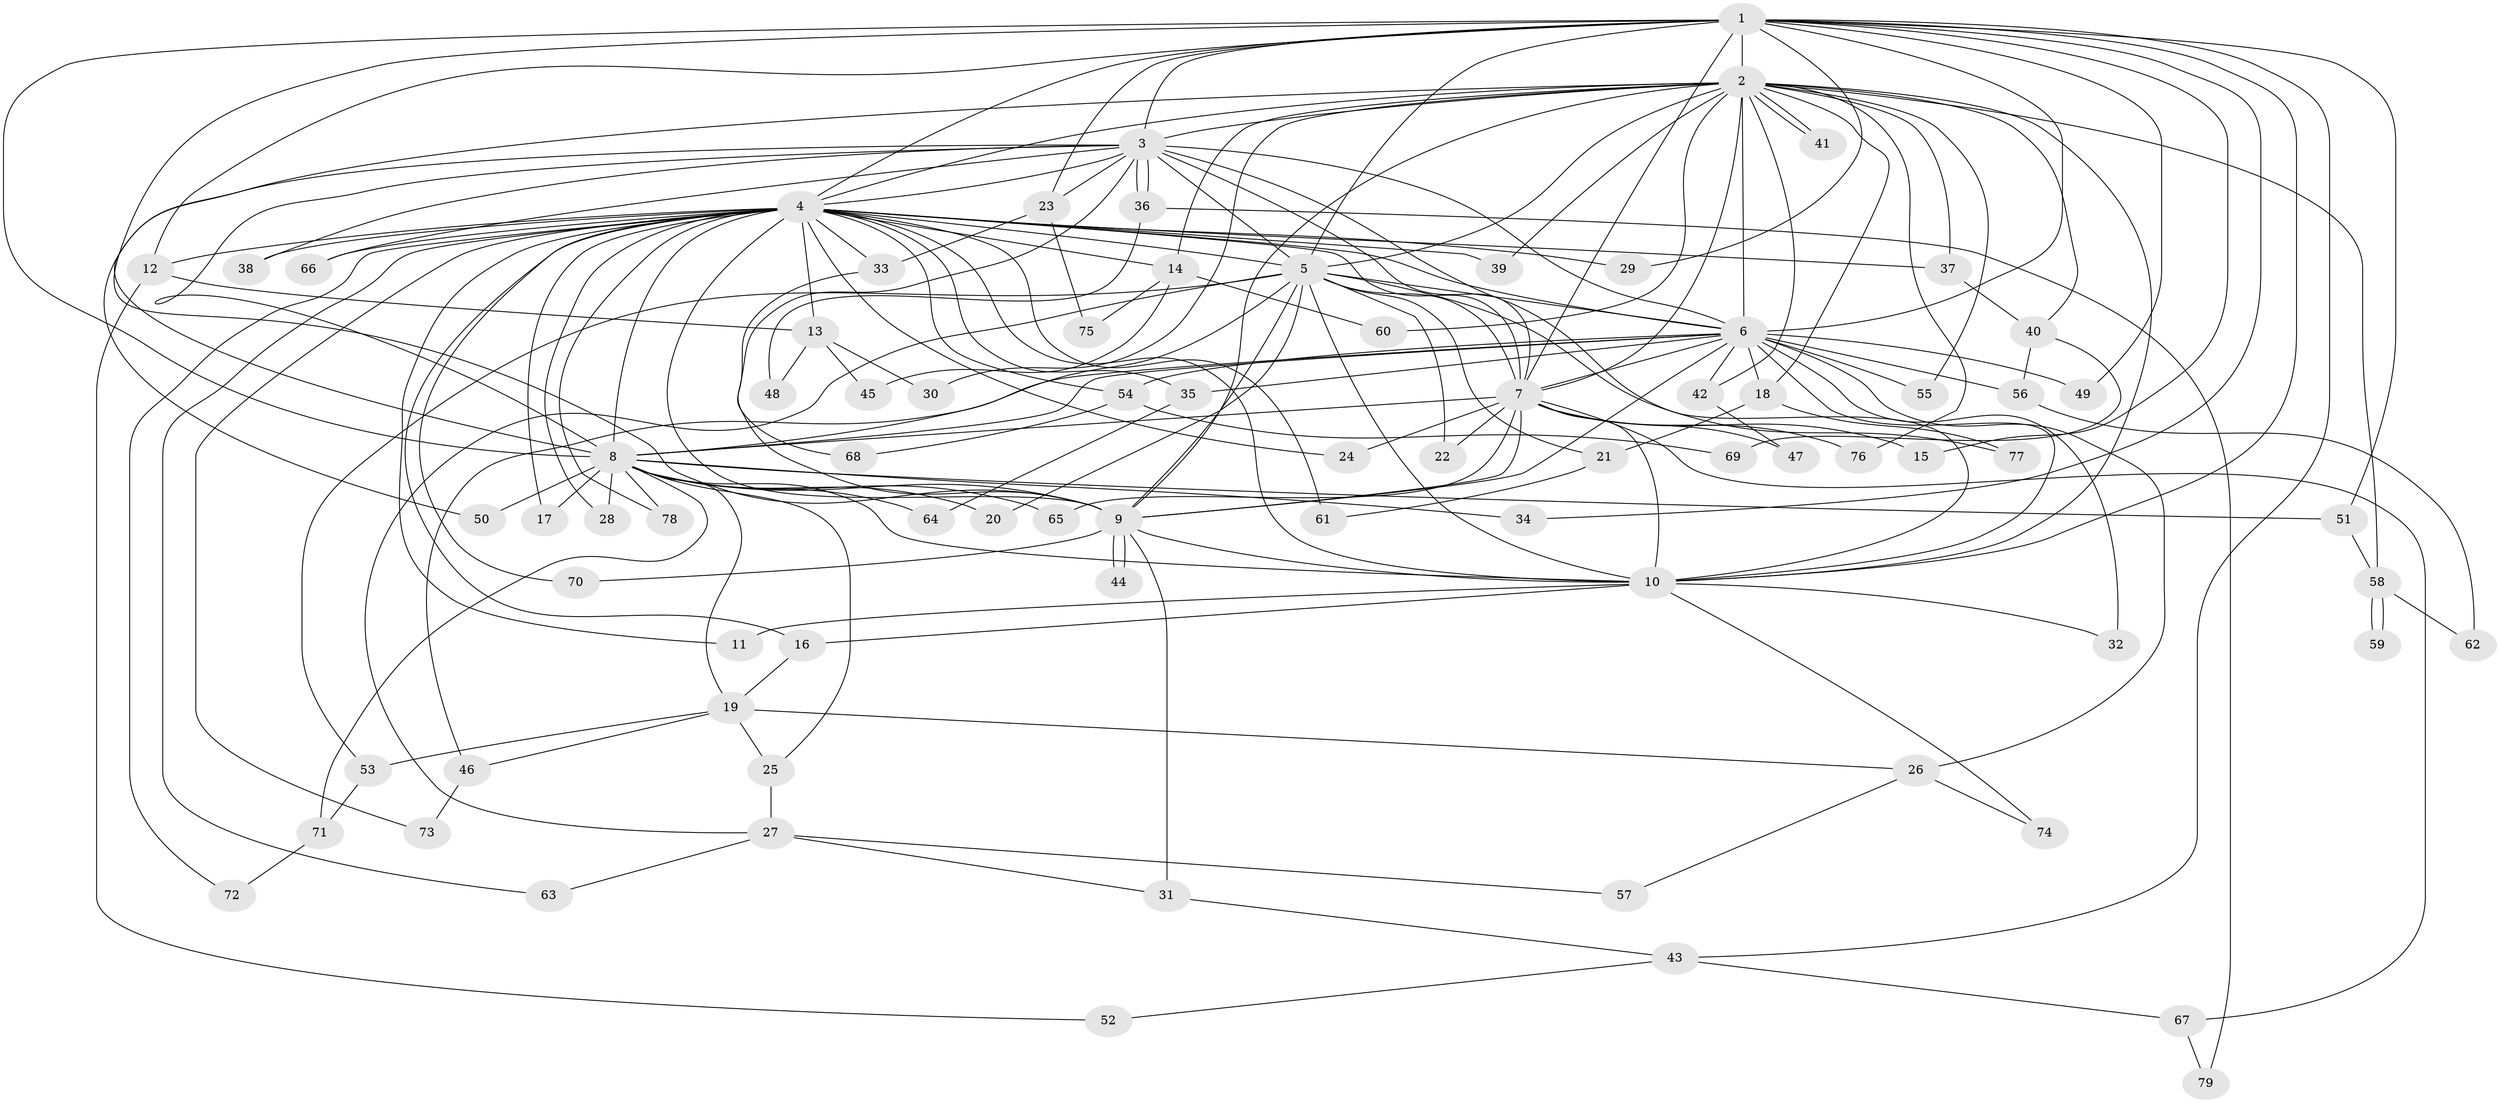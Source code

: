 // coarse degree distribution, {16: 0.03571428571428571, 22: 0.017857142857142856, 14: 0.05357142857142857, 28: 0.017857142857142856, 18: 0.017857142857142856, 19: 0.017857142857142856, 12: 0.017857142857142856, 4: 0.08928571428571429, 5: 0.07142857142857142, 2: 0.44642857142857145, 3: 0.19642857142857142, 8: 0.017857142857142856}
// Generated by graph-tools (version 1.1) at 2025/23/03/03/25 07:23:44]
// undirected, 79 vertices, 183 edges
graph export_dot {
graph [start="1"]
  node [color=gray90,style=filled];
  1;
  2;
  3;
  4;
  5;
  6;
  7;
  8;
  9;
  10;
  11;
  12;
  13;
  14;
  15;
  16;
  17;
  18;
  19;
  20;
  21;
  22;
  23;
  24;
  25;
  26;
  27;
  28;
  29;
  30;
  31;
  32;
  33;
  34;
  35;
  36;
  37;
  38;
  39;
  40;
  41;
  42;
  43;
  44;
  45;
  46;
  47;
  48;
  49;
  50;
  51;
  52;
  53;
  54;
  55;
  56;
  57;
  58;
  59;
  60;
  61;
  62;
  63;
  64;
  65;
  66;
  67;
  68;
  69;
  70;
  71;
  72;
  73;
  74;
  75;
  76;
  77;
  78;
  79;
  1 -- 2;
  1 -- 3;
  1 -- 4;
  1 -- 5;
  1 -- 6;
  1 -- 7;
  1 -- 8;
  1 -- 9;
  1 -- 10;
  1 -- 12;
  1 -- 15;
  1 -- 23;
  1 -- 29;
  1 -- 34;
  1 -- 43;
  1 -- 49;
  1 -- 51;
  2 -- 3;
  2 -- 4;
  2 -- 5;
  2 -- 6;
  2 -- 7;
  2 -- 8;
  2 -- 9;
  2 -- 10;
  2 -- 14;
  2 -- 18;
  2 -- 30;
  2 -- 37;
  2 -- 39;
  2 -- 40;
  2 -- 41;
  2 -- 41;
  2 -- 42;
  2 -- 55;
  2 -- 58;
  2 -- 60;
  2 -- 76;
  3 -- 4;
  3 -- 5;
  3 -- 6;
  3 -- 7;
  3 -- 8;
  3 -- 9;
  3 -- 10;
  3 -- 23;
  3 -- 36;
  3 -- 36;
  3 -- 38;
  3 -- 50;
  3 -- 66;
  4 -- 5;
  4 -- 6;
  4 -- 7;
  4 -- 8;
  4 -- 9;
  4 -- 10;
  4 -- 11;
  4 -- 12;
  4 -- 13;
  4 -- 14;
  4 -- 16;
  4 -- 17;
  4 -- 24;
  4 -- 28;
  4 -- 29;
  4 -- 33;
  4 -- 35;
  4 -- 37;
  4 -- 38;
  4 -- 39;
  4 -- 54;
  4 -- 61;
  4 -- 63;
  4 -- 66;
  4 -- 70;
  4 -- 72;
  4 -- 73;
  4 -- 78;
  5 -- 6;
  5 -- 7;
  5 -- 8;
  5 -- 9;
  5 -- 10;
  5 -- 20;
  5 -- 21;
  5 -- 22;
  5 -- 27;
  5 -- 53;
  5 -- 77;
  6 -- 7;
  6 -- 8;
  6 -- 9;
  6 -- 10;
  6 -- 18;
  6 -- 26;
  6 -- 32;
  6 -- 35;
  6 -- 42;
  6 -- 46;
  6 -- 49;
  6 -- 54;
  6 -- 55;
  6 -- 56;
  7 -- 8;
  7 -- 9;
  7 -- 10;
  7 -- 15;
  7 -- 22;
  7 -- 24;
  7 -- 47;
  7 -- 65;
  7 -- 67;
  7 -- 76;
  8 -- 9;
  8 -- 10;
  8 -- 17;
  8 -- 19;
  8 -- 20;
  8 -- 25;
  8 -- 28;
  8 -- 34;
  8 -- 50;
  8 -- 51;
  8 -- 64;
  8 -- 65;
  8 -- 71;
  8 -- 78;
  9 -- 10;
  9 -- 31;
  9 -- 44;
  9 -- 44;
  9 -- 70;
  10 -- 11;
  10 -- 16;
  10 -- 32;
  10 -- 74;
  12 -- 13;
  12 -- 52;
  13 -- 30;
  13 -- 45;
  13 -- 48;
  14 -- 45;
  14 -- 60;
  14 -- 75;
  16 -- 19;
  18 -- 21;
  18 -- 77;
  19 -- 25;
  19 -- 26;
  19 -- 46;
  19 -- 53;
  21 -- 61;
  23 -- 33;
  23 -- 75;
  25 -- 27;
  26 -- 57;
  26 -- 74;
  27 -- 31;
  27 -- 57;
  27 -- 63;
  31 -- 43;
  33 -- 68;
  35 -- 64;
  36 -- 48;
  36 -- 79;
  37 -- 40;
  40 -- 56;
  40 -- 69;
  42 -- 47;
  43 -- 52;
  43 -- 67;
  46 -- 73;
  51 -- 58;
  53 -- 71;
  54 -- 68;
  54 -- 69;
  56 -- 62;
  58 -- 59;
  58 -- 59;
  58 -- 62;
  67 -- 79;
  71 -- 72;
}
